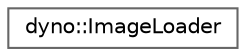 digraph "Graphical Class Hierarchy"
{
 // LATEX_PDF_SIZE
  bgcolor="transparent";
  edge [fontname=Helvetica,fontsize=10,labelfontname=Helvetica,labelfontsize=10];
  node [fontname=Helvetica,fontsize=10,shape=box,height=0.2,width=0.4];
  rankdir="LR";
  Node0 [id="Node000000",label="dyno::ImageLoader",height=0.2,width=0.4,color="grey40", fillcolor="white", style="filled",URL="$classdyno_1_1_image_loader.html",tooltip=" "];
}
